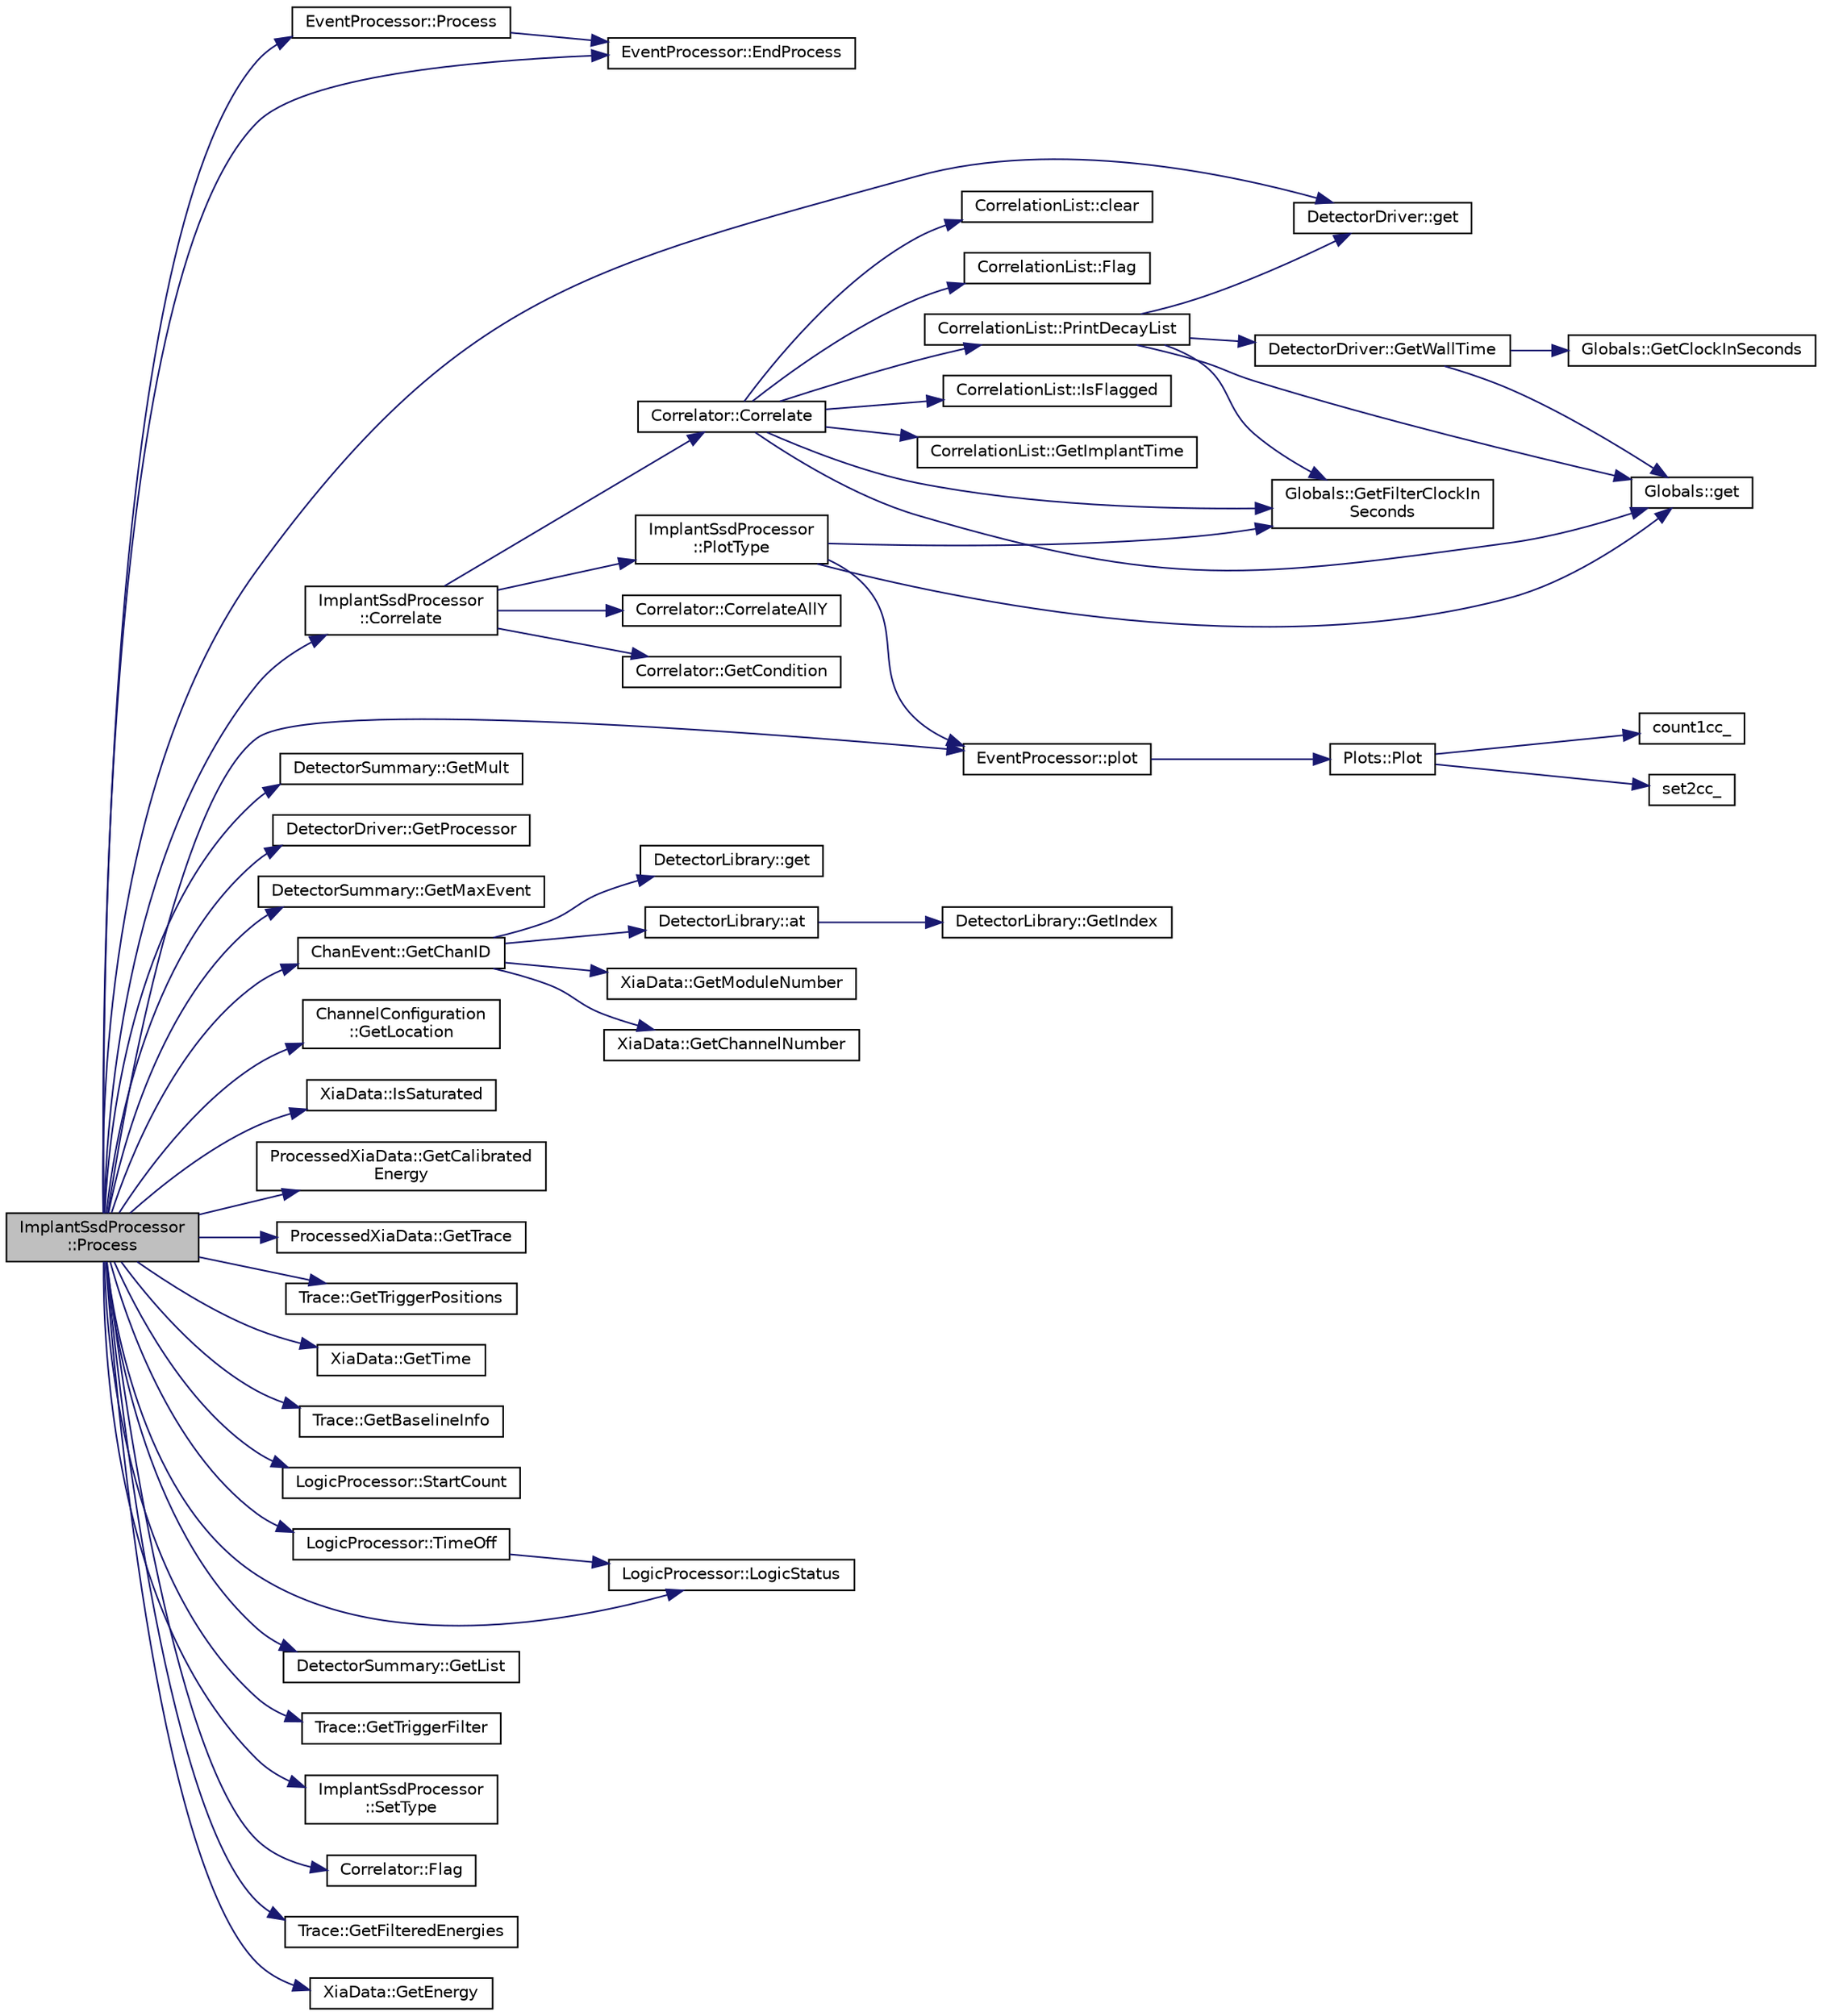digraph "ImplantSsdProcessor::Process"
{
  edge [fontname="Helvetica",fontsize="10",labelfontname="Helvetica",labelfontsize="10"];
  node [fontname="Helvetica",fontsize="10",shape=record];
  rankdir="LR";
  Node1 [label="ImplantSsdProcessor\l::Process",height=0.2,width=0.4,color="black", fillcolor="grey75", style="filled", fontcolor="black"];
  Node1 -> Node2 [color="midnightblue",fontsize="10",style="solid",fontname="Helvetica"];
  Node2 [label="EventProcessor::Process",height=0.2,width=0.4,color="black", fillcolor="white", style="filled",URL="$d6/d65/class_event_processor.html#ae2d41a947da0cb509fd0ca85f6caa0fc"];
  Node2 -> Node3 [color="midnightblue",fontsize="10",style="solid",fontname="Helvetica"];
  Node3 [label="EventProcessor::EndProcess",height=0.2,width=0.4,color="black", fillcolor="white", style="filled",URL="$d6/d65/class_event_processor.html#a301eb8d69b3ceeeb4e69ce84a685f5a1"];
  Node1 -> Node3 [color="midnightblue",fontsize="10",style="solid",fontname="Helvetica"];
  Node1 -> Node4 [color="midnightblue",fontsize="10",style="solid",fontname="Helvetica"];
  Node4 [label="DetectorDriver::get",height=0.2,width=0.4,color="black", fillcolor="white", style="filled",URL="$de/d91/class_detector_driver.html#a374a759674faebb18f7a2b4fa06c7a70"];
  Node1 -> Node5 [color="midnightblue",fontsize="10",style="solid",fontname="Helvetica"];
  Node5 [label="DetectorSummary::GetMult",height=0.2,width=0.4,color="black", fillcolor="white", style="filled",URL="$da/d8d/class_detector_summary.html#a7ac90cef73b4df93002a938d61933cf5"];
  Node1 -> Node6 [color="midnightblue",fontsize="10",style="solid",fontname="Helvetica"];
  Node6 [label="DetectorDriver::GetProcessor",height=0.2,width=0.4,color="black", fillcolor="white", style="filled",URL="$de/d91/class_detector_driver.html#a6ce198d768456df664cf8ebab4bdbcb0"];
  Node1 -> Node7 [color="midnightblue",fontsize="10",style="solid",fontname="Helvetica"];
  Node7 [label="DetectorSummary::GetMaxEvent",height=0.2,width=0.4,color="black", fillcolor="white", style="filled",URL="$da/d8d/class_detector_summary.html#a3791e1124a36e704a49bf60cd8cc4774"];
  Node1 -> Node8 [color="midnightblue",fontsize="10",style="solid",fontname="Helvetica"];
  Node8 [label="ChanEvent::GetChanID",height=0.2,width=0.4,color="black", fillcolor="white", style="filled",URL="$d5/d91/class_chan_event.html#ac92976ab74eb43a72bf6e6e536f59496"];
  Node8 -> Node9 [color="midnightblue",fontsize="10",style="solid",fontname="Helvetica"];
  Node9 [label="DetectorLibrary::get",height=0.2,width=0.4,color="black", fillcolor="white", style="filled",URL="$dc/dbe/class_detector_library.html#a6ab3ff825daa8b607865086741bc9b2c"];
  Node8 -> Node10 [color="midnightblue",fontsize="10",style="solid",fontname="Helvetica"];
  Node10 [label="DetectorLibrary::at",height=0.2,width=0.4,color="black", fillcolor="white", style="filled",URL="$dc/dbe/class_detector_library.html#a7dc03a85fdd914647e3b4405524d8f02"];
  Node10 -> Node11 [color="midnightblue",fontsize="10",style="solid",fontname="Helvetica"];
  Node11 [label="DetectorLibrary::GetIndex",height=0.2,width=0.4,color="black", fillcolor="white", style="filled",URL="$dc/dbe/class_detector_library.html#a90877646fc3c5c845baa0ff3643335d4"];
  Node8 -> Node12 [color="midnightblue",fontsize="10",style="solid",fontname="Helvetica"];
  Node12 [label="XiaData::GetModuleNumber",height=0.2,width=0.4,color="black", fillcolor="white", style="filled",URL="$d2/ddd/class_xia_data.html#afcf7210c72022a696a926259d1c5ff84"];
  Node8 -> Node13 [color="midnightblue",fontsize="10",style="solid",fontname="Helvetica"];
  Node13 [label="XiaData::GetChannelNumber",height=0.2,width=0.4,color="black", fillcolor="white", style="filled",URL="$d2/ddd/class_xia_data.html#a34bf9ef6f8f1dee918da2be675e7767a"];
  Node1 -> Node14 [color="midnightblue",fontsize="10",style="solid",fontname="Helvetica"];
  Node14 [label="ChannelConfiguration\l::GetLocation",height=0.2,width=0.4,color="black", fillcolor="white", style="filled",URL="$d6/d20/class_channel_configuration.html#a63b0841b2af27b4d019b5f68097a5eef"];
  Node1 -> Node15 [color="midnightblue",fontsize="10",style="solid",fontname="Helvetica"];
  Node15 [label="XiaData::IsSaturated",height=0.2,width=0.4,color="black", fillcolor="white", style="filled",URL="$d2/ddd/class_xia_data.html#a71da12674be88f691bc00b7b0090c3f1"];
  Node1 -> Node16 [color="midnightblue",fontsize="10",style="solid",fontname="Helvetica"];
  Node16 [label="ProcessedXiaData::GetCalibrated\lEnergy",height=0.2,width=0.4,color="black", fillcolor="white", style="filled",URL="$df/d3c/class_processed_xia_data.html#ab9364a5f0a990ef3f27baa902d1c6036"];
  Node1 -> Node17 [color="midnightblue",fontsize="10",style="solid",fontname="Helvetica"];
  Node17 [label="ProcessedXiaData::GetTrace",height=0.2,width=0.4,color="black", fillcolor="white", style="filled",URL="$df/d3c/class_processed_xia_data.html#a2d98ff813786abdb09ebc6bd22dbf48d"];
  Node1 -> Node18 [color="midnightblue",fontsize="10",style="solid",fontname="Helvetica"];
  Node18 [label="Trace::GetTriggerPositions",height=0.2,width=0.4,color="black", fillcolor="white", style="filled",URL="$dd/db7/class_trace.html#a0e3d7dac04fe735f8a489db3a5a409c8"];
  Node1 -> Node19 [color="midnightblue",fontsize="10",style="solid",fontname="Helvetica"];
  Node19 [label="XiaData::GetTime",height=0.2,width=0.4,color="black", fillcolor="white", style="filled",URL="$d2/ddd/class_xia_data.html#ac11c489cabed7180f6516d724d387a56"];
  Node1 -> Node20 [color="midnightblue",fontsize="10",style="solid",fontname="Helvetica"];
  Node20 [label="Trace::GetBaselineInfo",height=0.2,width=0.4,color="black", fillcolor="white", style="filled",URL="$dd/db7/class_trace.html#aeee6c9b5e253a8df3dd8fa81fccc104f"];
  Node1 -> Node21 [color="midnightblue",fontsize="10",style="solid",fontname="Helvetica"];
  Node21 [label="LogicProcessor::StartCount",height=0.2,width=0.4,color="black", fillcolor="white", style="filled",URL="$da/d2f/class_logic_processor.html#ab73f3b78af311cd8c6224e62ff51e03b"];
  Node1 -> Node22 [color="midnightblue",fontsize="10",style="solid",fontname="Helvetica"];
  Node22 [label="LogicProcessor::LogicStatus",height=0.2,width=0.4,color="black", fillcolor="white", style="filled",URL="$da/d2f/class_logic_processor.html#a72832cd5d69b4014558965b0049d4d96"];
  Node1 -> Node23 [color="midnightblue",fontsize="10",style="solid",fontname="Helvetica"];
  Node23 [label="LogicProcessor::TimeOff",height=0.2,width=0.4,color="black", fillcolor="white", style="filled",URL="$da/d2f/class_logic_processor.html#a8439a3eccc135d64707d507a53866a68"];
  Node23 -> Node22 [color="midnightblue",fontsize="10",style="solid",fontname="Helvetica"];
  Node1 -> Node24 [color="midnightblue",fontsize="10",style="solid",fontname="Helvetica"];
  Node24 [label="DetectorSummary::GetList",height=0.2,width=0.4,color="black", fillcolor="white", style="filled",URL="$da/d8d/class_detector_summary.html#ade277162067150739e660ab74cc9082d"];
  Node1 -> Node25 [color="midnightblue",fontsize="10",style="solid",fontname="Helvetica"];
  Node25 [label="EventProcessor::plot",height=0.2,width=0.4,color="black", fillcolor="white", style="filled",URL="$d6/d65/class_event_processor.html#ad5201bb392726e409ba2a6ac44e764d8",tooltip="Implementation of the plot command to interface with the DAMM routines. "];
  Node25 -> Node26 [color="midnightblue",fontsize="10",style="solid",fontname="Helvetica"];
  Node26 [label="Plots::Plot",height=0.2,width=0.4,color="black", fillcolor="white", style="filled",URL="$d7/d8b/class_plots.html#a68849b82c8c7a5d57f972cbd8de83328",tooltip="Plots into histogram defined by dammId. "];
  Node26 -> Node27 [color="midnightblue",fontsize="10",style="solid",fontname="Helvetica"];
  Node27 [label="count1cc_",height=0.2,width=0.4,color="black", fillcolor="white", style="filled",URL="$da/d57/_scanor_8hpp.html#a31aca3d0ff704e08f8f8968288ae7895",tooltip="Defines the DAMM function to call for 1D hists */. "];
  Node26 -> Node28 [color="midnightblue",fontsize="10",style="solid",fontname="Helvetica"];
  Node28 [label="set2cc_",height=0.2,width=0.4,color="black", fillcolor="white", style="filled",URL="$da/d57/_scanor_8hpp.html#a8b0a662ebdb3f947ba8470bf89f11c3a",tooltip="Defines the DAMM function to call for 2D hists */. "];
  Node1 -> Node29 [color="midnightblue",fontsize="10",style="solid",fontname="Helvetica"];
  Node29 [label="Trace::GetTriggerFilter",height=0.2,width=0.4,color="black", fillcolor="white", style="filled",URL="$dd/db7/class_trace.html#a385bc7cdeb636aa0625c8bbf267e99a1"];
  Node1 -> Node30 [color="midnightblue",fontsize="10",style="solid",fontname="Helvetica"];
  Node30 [label="ImplantSsdProcessor\l::SetType",height=0.2,width=0.4,color="black", fillcolor="white", style="filled",URL="$df/df5/class_implant_ssd_processor.html#afe906135635e5f36b36a1ccb0657c1a2"];
  Node1 -> Node31 [color="midnightblue",fontsize="10",style="solid",fontname="Helvetica"];
  Node31 [label="ImplantSsdProcessor\l::Correlate",height=0.2,width=0.4,color="black", fillcolor="white", style="filled",URL="$df/df5/class_implant_ssd_processor.html#aa058ca6ee5475b4bf6426b1c69ef9c79"];
  Node31 -> Node32 [color="midnightblue",fontsize="10",style="solid",fontname="Helvetica"];
  Node32 [label="Correlator::CorrelateAllY",height=0.2,width=0.4,color="black", fillcolor="white", style="filled",URL="$df/d86/class_correlator.html#aa7fb605cbe3261b5beae1e1ed7f9fa54"];
  Node31 -> Node33 [color="midnightblue",fontsize="10",style="solid",fontname="Helvetica"];
  Node33 [label="Correlator::Correlate",height=0.2,width=0.4,color="black", fillcolor="white", style="filled",URL="$df/d86/class_correlator.html#a24bd6e7418fd89b55da9d0d4e6f0ac42"];
  Node33 -> Node34 [color="midnightblue",fontsize="10",style="solid",fontname="Helvetica"];
  Node34 [label="Globals::get",height=0.2,width=0.4,color="black", fillcolor="white", style="filled",URL="$d3/daf/class_globals.html#ae66fa0173342202c96b13d71a6522512",tooltip="Instance is created upon first call. "];
  Node33 -> Node35 [color="midnightblue",fontsize="10",style="solid",fontname="Helvetica"];
  Node35 [label="Globals::GetFilterClockIn\lSeconds",height=0.2,width=0.4,color="black", fillcolor="white", style="filled",URL="$d3/daf/class_globals.html#af966809742d39e7acbd52c4fe4f5a95c"];
  Node33 -> Node36 [color="midnightblue",fontsize="10",style="solid",fontname="Helvetica"];
  Node36 [label="CorrelationList::IsFlagged",height=0.2,width=0.4,color="black", fillcolor="white", style="filled",URL="$de/da4/class_correlation_list.html#a43da68022a10054d51c51062c3a208fe"];
  Node33 -> Node37 [color="midnightblue",fontsize="10",style="solid",fontname="Helvetica"];
  Node37 [label="CorrelationList::PrintDecayList",height=0.2,width=0.4,color="black", fillcolor="white", style="filled",URL="$de/da4/class_correlation_list.html#a8cf0b887af892534a8f0639220c5ccb9"];
  Node37 -> Node4 [color="midnightblue",fontsize="10",style="solid",fontname="Helvetica"];
  Node37 -> Node38 [color="midnightblue",fontsize="10",style="solid",fontname="Helvetica"];
  Node38 [label="DetectorDriver::GetWallTime",height=0.2,width=0.4,color="black", fillcolor="white", style="filled",URL="$de/d91/class_detector_driver.html#a7db08c317209259015b30a91c8f33241"];
  Node38 -> Node34 [color="midnightblue",fontsize="10",style="solid",fontname="Helvetica"];
  Node38 -> Node39 [color="midnightblue",fontsize="10",style="solid",fontname="Helvetica"];
  Node39 [label="Globals::GetClockInSeconds",height=0.2,width=0.4,color="black", fillcolor="white", style="filled",URL="$d3/daf/class_globals.html#a02ea3605db675e1c5504de0ff317d16b"];
  Node37 -> Node34 [color="midnightblue",fontsize="10",style="solid",fontname="Helvetica"];
  Node37 -> Node35 [color="midnightblue",fontsize="10",style="solid",fontname="Helvetica"];
  Node33 -> Node40 [color="midnightblue",fontsize="10",style="solid",fontname="Helvetica"];
  Node40 [label="CorrelationList::GetImplantTime",height=0.2,width=0.4,color="black", fillcolor="white", style="filled",URL="$de/da4/class_correlation_list.html#a41b6e8f45704a587473ef7a11d412723"];
  Node33 -> Node41 [color="midnightblue",fontsize="10",style="solid",fontname="Helvetica"];
  Node41 [label="CorrelationList::clear",height=0.2,width=0.4,color="black", fillcolor="white", style="filled",URL="$de/da4/class_correlation_list.html#ad8446a32d5af364b5e25b07cb4d04aed",tooltip="overide the vector clear function so that the flag is also removed "];
  Node33 -> Node42 [color="midnightblue",fontsize="10",style="solid",fontname="Helvetica"];
  Node42 [label="CorrelationList::Flag",height=0.2,width=0.4,color="black", fillcolor="white", style="filled",URL="$de/da4/class_correlation_list.html#aeb9123b82c61862faa9baea683b1b633"];
  Node31 -> Node43 [color="midnightblue",fontsize="10",style="solid",fontname="Helvetica"];
  Node43 [label="ImplantSsdProcessor\l::PlotType",height=0.2,width=0.4,color="black", fillcolor="white", style="filled",URL="$df/df5/class_implant_ssd_processor.html#abf58bf472ce25c6003903cd66751d981"];
  Node43 -> Node34 [color="midnightblue",fontsize="10",style="solid",fontname="Helvetica"];
  Node43 -> Node35 [color="midnightblue",fontsize="10",style="solid",fontname="Helvetica"];
  Node43 -> Node25 [color="midnightblue",fontsize="10",style="solid",fontname="Helvetica"];
  Node31 -> Node44 [color="midnightblue",fontsize="10",style="solid",fontname="Helvetica"];
  Node44 [label="Correlator::GetCondition",height=0.2,width=0.4,color="black", fillcolor="white", style="filled",URL="$df/d86/class_correlator.html#acc7c06e0b7e8fc90a5b5f2b47d08aeaf"];
  Node1 -> Node45 [color="midnightblue",fontsize="10",style="solid",fontname="Helvetica"];
  Node45 [label="Correlator::Flag",height=0.2,width=0.4,color="black", fillcolor="white", style="filled",URL="$df/d86/class_correlator.html#acfe7546a52ab5a8b653c3aa29f8da417"];
  Node1 -> Node46 [color="midnightblue",fontsize="10",style="solid",fontname="Helvetica"];
  Node46 [label="Trace::GetFilteredEnergies",height=0.2,width=0.4,color="black", fillcolor="white", style="filled",URL="$dd/db7/class_trace.html#a81368efd0e5aaa9ddcdef25b7932b3ed"];
  Node1 -> Node47 [color="midnightblue",fontsize="10",style="solid",fontname="Helvetica"];
  Node47 [label="XiaData::GetEnergy",height=0.2,width=0.4,color="black", fillcolor="white", style="filled",URL="$d2/ddd/class_xia_data.html#ade2672d5b33f5317bd0710408b88871b"];
}
